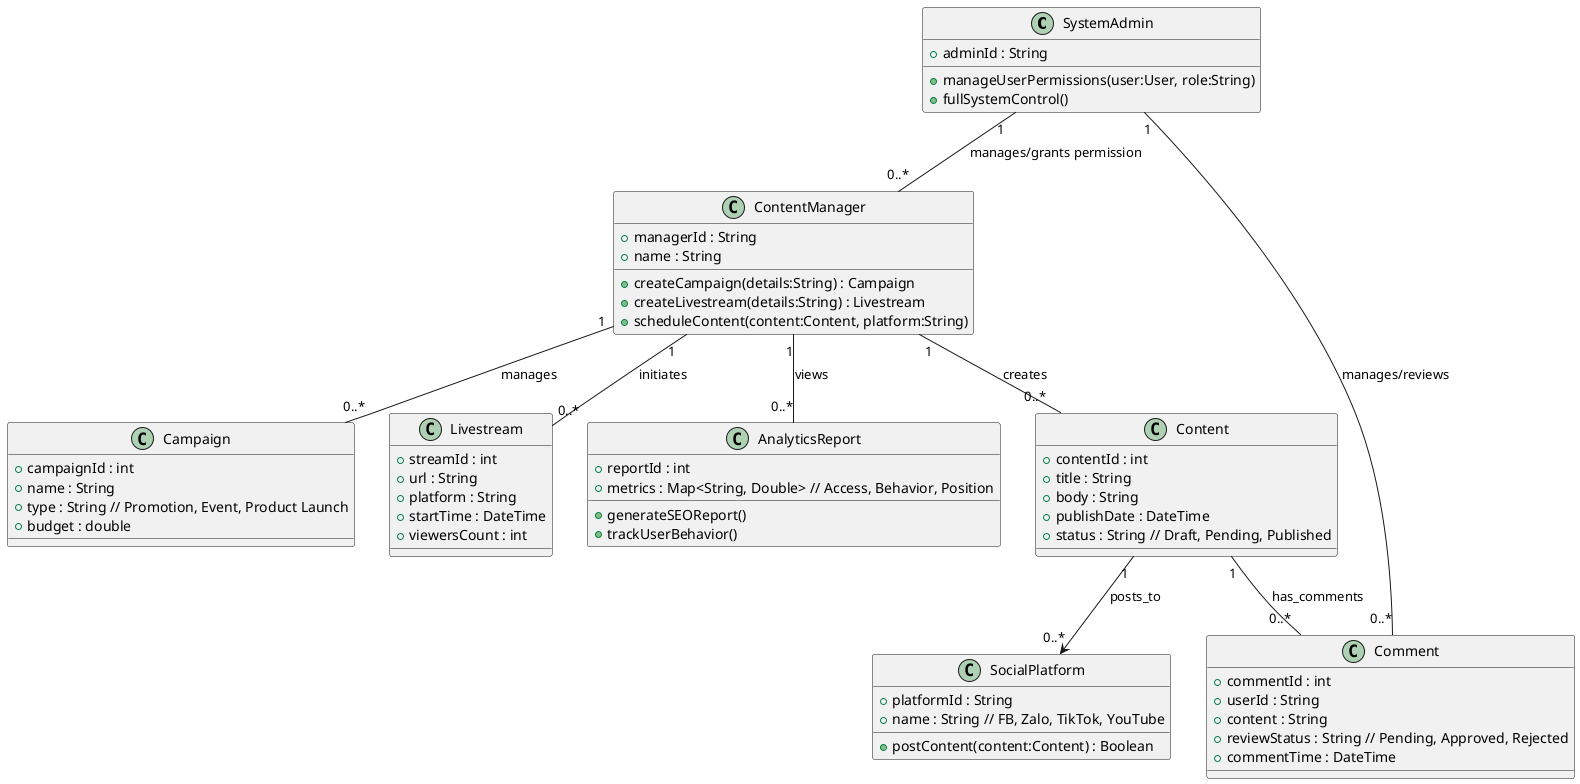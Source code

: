 @startuml
class SystemAdmin {
    + adminId : String
    + manageUserPermissions(user:User, role:String)
    + fullSystemControl()
}

class ContentManager {
    + managerId : String
    + name : String
    + createCampaign(details:String) : Campaign
    + createLivestream(details:String) : Livestream
    + scheduleContent(content:Content, platform:String)
}

class Content {
    + contentId : int
    + title : String
    + body : String
    + publishDate : DateTime
    + status : String // Draft, Pending, Published
}

class Comment {
    + commentId : int
    + userId : String
    + content : String
    + reviewStatus : String // Pending, Approved, Rejected
    + commentTime : DateTime
}

class Campaign {
    + campaignId : int
    + name : String
    + type : String // Promotion, Event, Product Launch
    + budget : double
}

class Livestream {
    + streamId : int
    + url : String
    + platform : String
    + startTime : DateTime
    + viewersCount : int
}

class AnalyticsReport {
    + reportId : int
    + metrics : Map<String, Double> // Access, Behavior, Position
    + generateSEOReport()
    + trackUserBehavior()
}

class SocialPlatform {
    + platformId : String
    + name : String // FB, Zalo, TikTok, YouTube
    + postContent(content:Content) : Boolean
}

' Quan hệ (Associations) '
SystemAdmin "1" -- "0..*" ContentManager : manages/grants permission
ContentManager "1" -- "0..*" Content : creates
ContentManager "1" -- "0..*" Campaign : manages
ContentManager "1" -- "0..*" Livestream : initiates
ContentManager "1" -- "0..*" AnalyticsReport : views
SystemAdmin "1" -- "0..*" Comment : manages/reviews
Content "1" -- "0..*" Comment : has_comments
Content "1" --> "0..*" SocialPlatform : posts_to
@enduml

